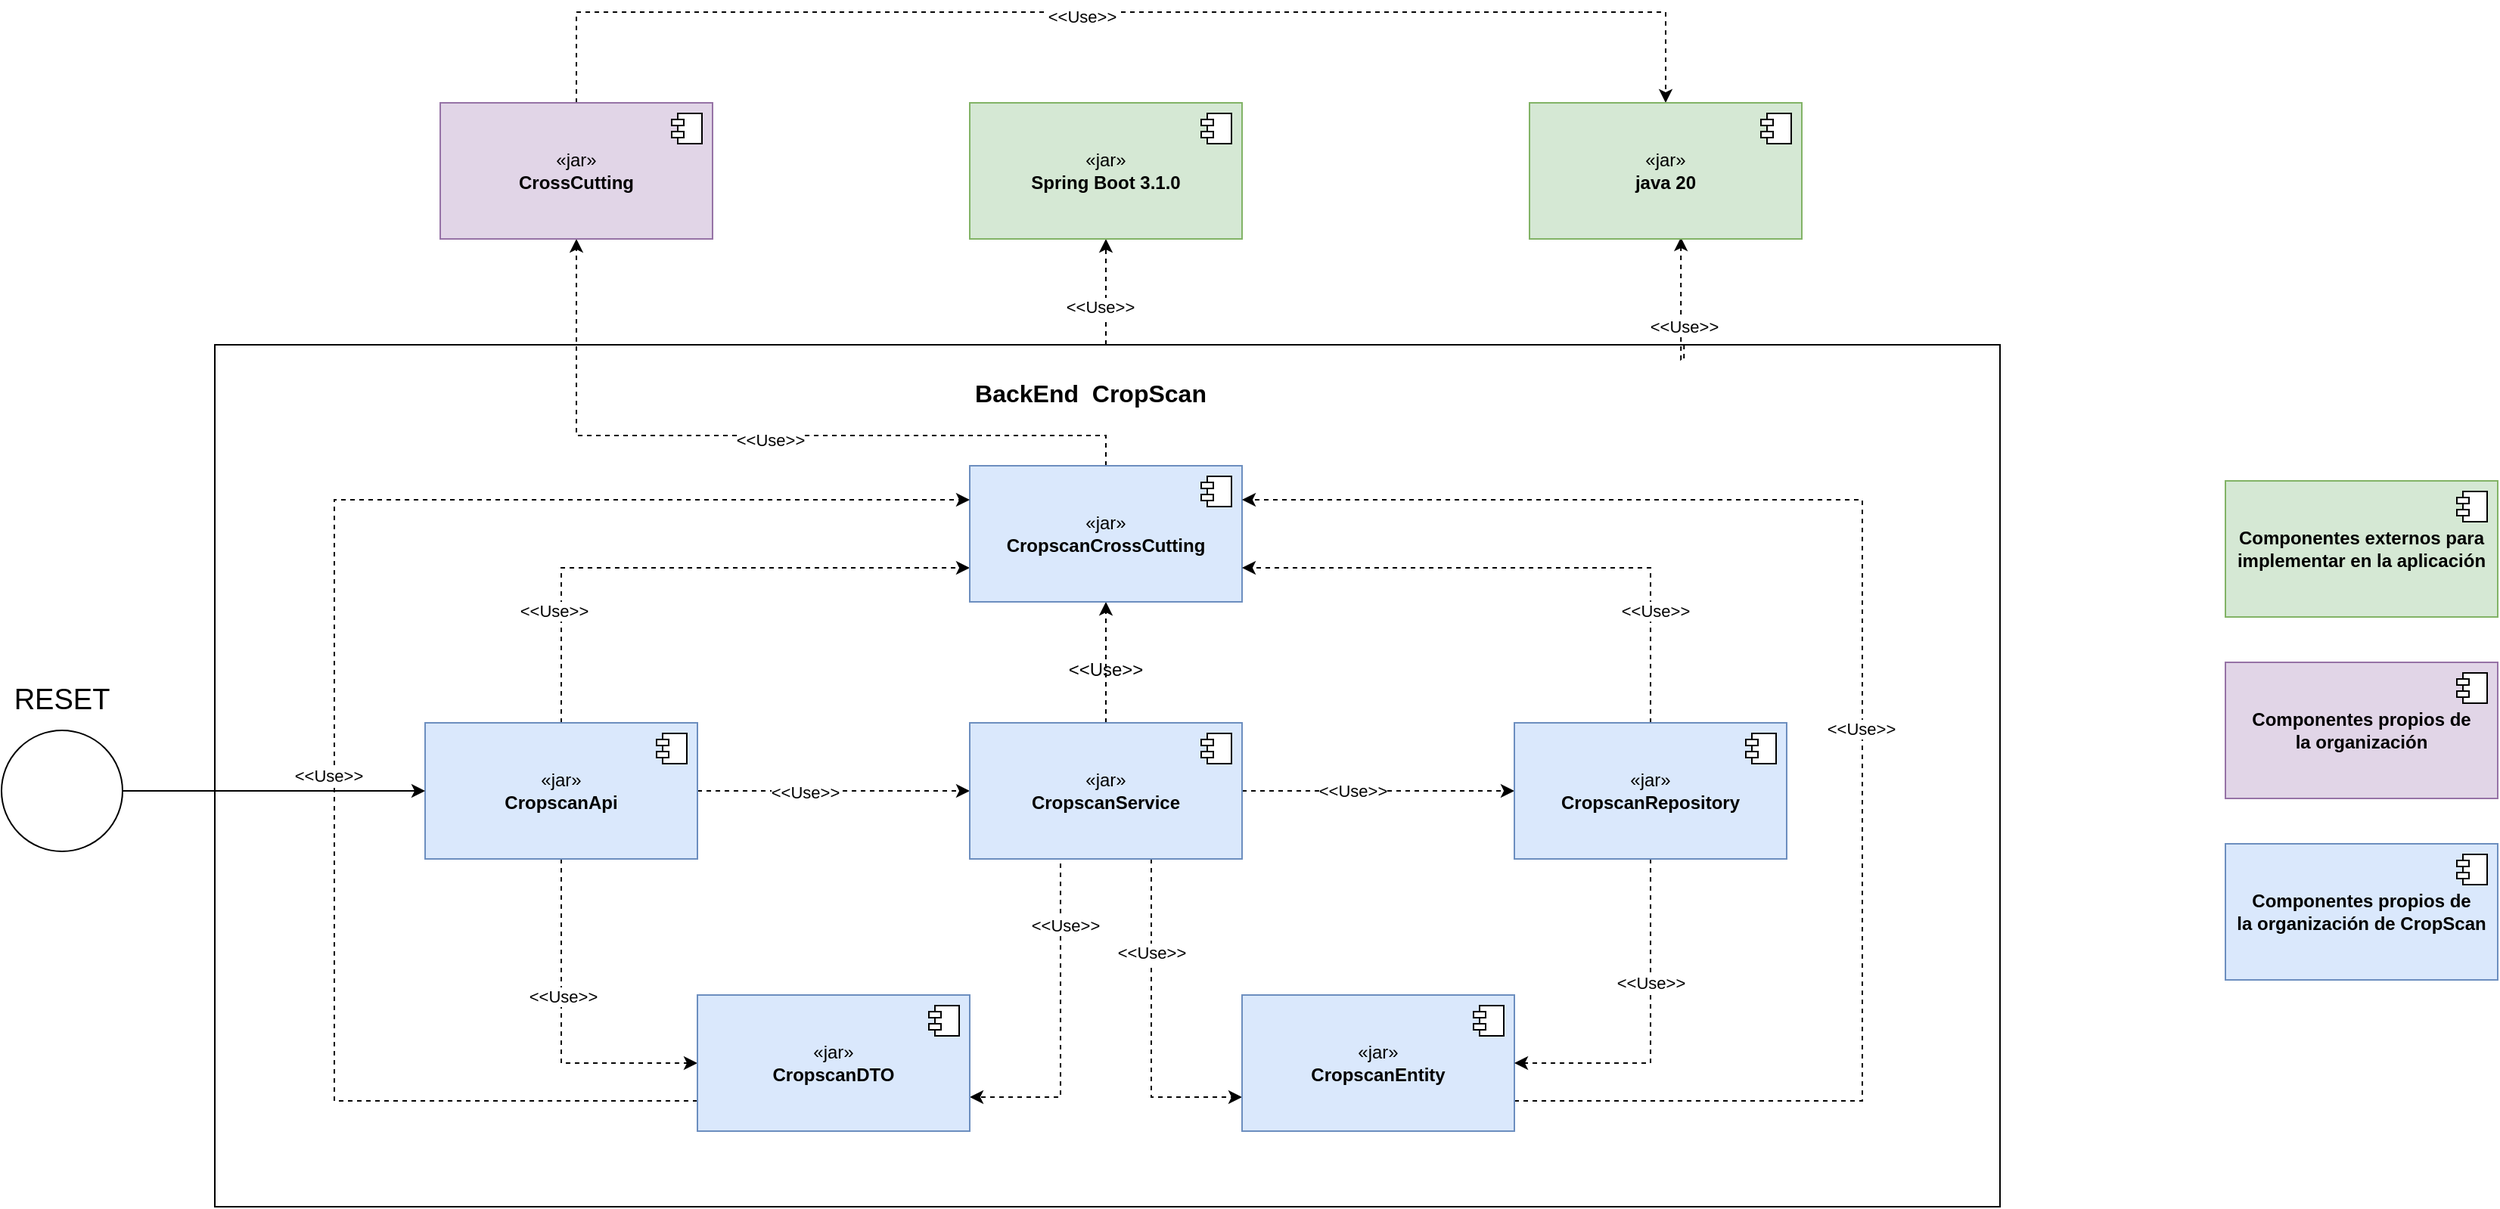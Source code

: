 <mxfile version="21.3.7" type="github">
  <diagram name="Página-1" id="6iVLxO85B955XPE26ZyW">
    <mxGraphModel dx="2181" dy="1923" grid="1" gridSize="10" guides="1" tooltips="1" connect="1" arrows="1" fold="1" page="1" pageScale="1" pageWidth="827" pageHeight="1169" math="0" shadow="0">
      <root>
        <mxCell id="0" />
        <mxCell id="1" parent="0" />
        <mxCell id="PprR18n3h9ClNjBcU1U6-22" style="edgeStyle=orthogonalEdgeStyle;rounded=0;orthogonalLoop=1;jettySize=auto;html=1;entryX=0;entryY=0.5;entryDx=0;entryDy=0;dashed=1;" parent="1" source="PprR18n3h9ClNjBcU1U6-1" target="PprR18n3h9ClNjBcU1U6-12" edge="1">
          <mxGeometry relative="1" as="geometry" />
        </mxCell>
        <mxCell id="PprR18n3h9ClNjBcU1U6-63" value="&amp;lt;&amp;lt;Use&amp;gt;&amp;gt;" style="edgeLabel;html=1;align=center;verticalAlign=middle;resizable=0;points=[];" parent="PprR18n3h9ClNjBcU1U6-22" vertex="1" connectable="0">
          <mxGeometry x="-0.185" y="1" relative="1" as="geometry">
            <mxPoint y="-1" as="offset" />
          </mxGeometry>
        </mxCell>
        <mxCell id="PprR18n3h9ClNjBcU1U6-29" style="edgeStyle=orthogonalEdgeStyle;rounded=0;orthogonalLoop=1;jettySize=auto;html=1;entryX=0;entryY=0.5;entryDx=0;entryDy=0;dashed=1;" parent="1" source="PprR18n3h9ClNjBcU1U6-1" target="PprR18n3h9ClNjBcU1U6-6" edge="1">
          <mxGeometry relative="1" as="geometry">
            <Array as="points">
              <mxPoint x="460" y="305" />
              <mxPoint x="460" y="305" />
            </Array>
          </mxGeometry>
        </mxCell>
        <mxCell id="PprR18n3h9ClNjBcU1U6-59" value="&amp;lt;&amp;lt;Use&amp;gt;&amp;gt;" style="edgeLabel;html=1;align=center;verticalAlign=middle;resizable=0;points=[];" parent="PprR18n3h9ClNjBcU1U6-29" vertex="1" connectable="0">
          <mxGeometry x="-0.209" y="-1" relative="1" as="geometry">
            <mxPoint as="offset" />
          </mxGeometry>
        </mxCell>
        <mxCell id="PprR18n3h9ClNjBcU1U6-33" style="edgeStyle=orthogonalEdgeStyle;rounded=0;orthogonalLoop=1;jettySize=auto;html=1;entryX=0;entryY=0.75;entryDx=0;entryDy=0;dashed=1;" parent="1" source="PprR18n3h9ClNjBcU1U6-1" target="PprR18n3h9ClNjBcU1U6-8" edge="1">
          <mxGeometry relative="1" as="geometry">
            <Array as="points">
              <mxPoint x="290" y="157" />
            </Array>
          </mxGeometry>
        </mxCell>
        <mxCell id="PprR18n3h9ClNjBcU1U6-57" value="&amp;lt;&amp;lt;Use&amp;gt;&amp;gt;" style="edgeLabel;html=1;align=center;verticalAlign=middle;resizable=0;points=[];" parent="PprR18n3h9ClNjBcU1U6-33" vertex="1" connectable="0">
          <mxGeometry x="-0.604" y="5" relative="1" as="geometry">
            <mxPoint as="offset" />
          </mxGeometry>
        </mxCell>
        <mxCell id="PprR18n3h9ClNjBcU1U6-1" value="«jar»&lt;br&gt;&lt;b&gt;CropscanApi&lt;/b&gt;" style="html=1;dropTarget=0;whiteSpace=wrap;fillColor=#dae8fc;strokeColor=#6c8ebf;" parent="1" vertex="1">
          <mxGeometry x="200" y="260" width="180" height="90" as="geometry" />
        </mxCell>
        <mxCell id="PprR18n3h9ClNjBcU1U6-2" value="" style="shape=module;jettyWidth=8;jettyHeight=4;" parent="PprR18n3h9ClNjBcU1U6-1" vertex="1">
          <mxGeometry x="1" width="20" height="20" relative="1" as="geometry">
            <mxPoint x="-27" y="7" as="offset" />
          </mxGeometry>
        </mxCell>
        <mxCell id="PprR18n3h9ClNjBcU1U6-27" style="edgeStyle=orthogonalEdgeStyle;rounded=0;orthogonalLoop=1;jettySize=auto;html=1;exitX=0.25;exitY=1;exitDx=0;exitDy=0;entryX=1;entryY=0.75;entryDx=0;entryDy=0;dashed=1;" parent="1" source="PprR18n3h9ClNjBcU1U6-6" target="PprR18n3h9ClNjBcU1U6-12" edge="1">
          <mxGeometry relative="1" as="geometry">
            <Array as="points">
              <mxPoint x="620" y="350" />
              <mxPoint x="620" y="507" />
            </Array>
          </mxGeometry>
        </mxCell>
        <mxCell id="PprR18n3h9ClNjBcU1U6-60" value="&amp;lt;&amp;lt;Use&amp;gt;&amp;gt;" style="edgeLabel;html=1;align=center;verticalAlign=middle;resizable=0;points=[];" parent="PprR18n3h9ClNjBcU1U6-27" vertex="1" connectable="0">
          <mxGeometry x="-0.493" y="3" relative="1" as="geometry">
            <mxPoint as="offset" />
          </mxGeometry>
        </mxCell>
        <mxCell id="PprR18n3h9ClNjBcU1U6-28" style="edgeStyle=orthogonalEdgeStyle;rounded=0;orthogonalLoop=1;jettySize=auto;html=1;entryX=0;entryY=0.75;entryDx=0;entryDy=0;dashed=1;" parent="1" source="PprR18n3h9ClNjBcU1U6-6" target="PprR18n3h9ClNjBcU1U6-10" edge="1">
          <mxGeometry relative="1" as="geometry">
            <Array as="points">
              <mxPoint x="680" y="507" />
            </Array>
          </mxGeometry>
        </mxCell>
        <mxCell id="PprR18n3h9ClNjBcU1U6-61" value="&amp;lt;&amp;lt;Use&amp;gt;&amp;gt;" style="edgeLabel;html=1;align=center;verticalAlign=middle;resizable=0;points=[];" parent="PprR18n3h9ClNjBcU1U6-28" vertex="1" connectable="0">
          <mxGeometry x="-0.426" relative="1" as="geometry">
            <mxPoint y="-1" as="offset" />
          </mxGeometry>
        </mxCell>
        <mxCell id="PprR18n3h9ClNjBcU1U6-30" style="edgeStyle=orthogonalEdgeStyle;rounded=0;orthogonalLoop=1;jettySize=auto;html=1;entryX=0;entryY=0.5;entryDx=0;entryDy=0;dashed=1;" parent="1" source="PprR18n3h9ClNjBcU1U6-6" target="PprR18n3h9ClNjBcU1U6-14" edge="1">
          <mxGeometry relative="1" as="geometry" />
        </mxCell>
        <mxCell id="PprR18n3h9ClNjBcU1U6-58" value="&amp;lt;&amp;lt;Use&amp;gt;&amp;gt;" style="edgeLabel;html=1;align=center;verticalAlign=middle;resizable=0;points=[];" parent="PprR18n3h9ClNjBcU1U6-30" vertex="1" connectable="0">
          <mxGeometry x="-0.192" relative="1" as="geometry">
            <mxPoint as="offset" />
          </mxGeometry>
        </mxCell>
        <mxCell id="PprR18n3h9ClNjBcU1U6-31" style="edgeStyle=orthogonalEdgeStyle;rounded=0;orthogonalLoop=1;jettySize=auto;html=1;entryX=0.5;entryY=1;entryDx=0;entryDy=0;dashed=1;" parent="1" source="PprR18n3h9ClNjBcU1U6-6" target="PprR18n3h9ClNjBcU1U6-8" edge="1">
          <mxGeometry relative="1" as="geometry" />
        </mxCell>
        <mxCell id="PprR18n3h9ClNjBcU1U6-6" value="«jar»&lt;br&gt;&lt;b&gt;CropscanService&lt;/b&gt;" style="html=1;dropTarget=0;whiteSpace=wrap;fillColor=#dae8fc;strokeColor=#6c8ebf;" parent="1" vertex="1">
          <mxGeometry x="560" y="260" width="180" height="90" as="geometry" />
        </mxCell>
        <mxCell id="PprR18n3h9ClNjBcU1U6-7" value="" style="shape=module;jettyWidth=8;jettyHeight=4;" parent="PprR18n3h9ClNjBcU1U6-6" vertex="1">
          <mxGeometry x="1" width="20" height="20" relative="1" as="geometry">
            <mxPoint x="-27" y="7" as="offset" />
          </mxGeometry>
        </mxCell>
        <mxCell id="PprR18n3h9ClNjBcU1U6-92" style="edgeStyle=orthogonalEdgeStyle;rounded=0;orthogonalLoop=1;jettySize=auto;html=1;entryX=0.5;entryY=1;entryDx=0;entryDy=0;dashed=1;" parent="1" source="PprR18n3h9ClNjBcU1U6-8" target="PprR18n3h9ClNjBcU1U6-69" edge="1">
          <mxGeometry relative="1" as="geometry">
            <Array as="points">
              <mxPoint x="650" y="70" />
              <mxPoint x="300" y="70" />
            </Array>
          </mxGeometry>
        </mxCell>
        <mxCell id="PprR18n3h9ClNjBcU1U6-93" value="&amp;lt;&amp;lt;Use&amp;gt;&amp;gt;" style="edgeLabel;html=1;align=center;verticalAlign=middle;resizable=0;points=[];" parent="PprR18n3h9ClNjBcU1U6-92" vertex="1" connectable="0">
          <mxGeometry x="-0.032" y="3" relative="1" as="geometry">
            <mxPoint as="offset" />
          </mxGeometry>
        </mxCell>
        <mxCell id="PprR18n3h9ClNjBcU1U6-8" value="«jar»&lt;br&gt;&lt;b&gt;CropscanCrossCutting&lt;/b&gt;" style="html=1;dropTarget=0;whiteSpace=wrap;fillColor=#dae8fc;strokeColor=#6c8ebf;" parent="1" vertex="1">
          <mxGeometry x="560" y="90" width="180" height="90" as="geometry" />
        </mxCell>
        <mxCell id="PprR18n3h9ClNjBcU1U6-9" value="" style="shape=module;jettyWidth=8;jettyHeight=4;" parent="PprR18n3h9ClNjBcU1U6-8" vertex="1">
          <mxGeometry x="1" width="20" height="20" relative="1" as="geometry">
            <mxPoint x="-27" y="7" as="offset" />
          </mxGeometry>
        </mxCell>
        <mxCell id="PprR18n3h9ClNjBcU1U6-37" style="edgeStyle=orthogonalEdgeStyle;rounded=0;orthogonalLoop=1;jettySize=auto;html=1;entryX=1;entryY=0.25;entryDx=0;entryDy=0;dashed=1;" parent="1" source="PprR18n3h9ClNjBcU1U6-10" target="PprR18n3h9ClNjBcU1U6-8" edge="1">
          <mxGeometry relative="1" as="geometry">
            <mxPoint x="1150" y="70" as="targetPoint" />
            <Array as="points">
              <mxPoint x="1150" y="510" />
              <mxPoint x="1150" y="113" />
            </Array>
          </mxGeometry>
        </mxCell>
        <mxCell id="PprR18n3h9ClNjBcU1U6-54" value="&amp;lt;&amp;lt;Use&amp;gt;&amp;gt;" style="edgeLabel;html=1;align=center;verticalAlign=middle;resizable=0;points=[];" parent="PprR18n3h9ClNjBcU1U6-37" vertex="1" connectable="0">
          <mxGeometry x="-0.081" y="1" relative="1" as="geometry">
            <mxPoint as="offset" />
          </mxGeometry>
        </mxCell>
        <mxCell id="PprR18n3h9ClNjBcU1U6-10" value="«jar»&lt;br&gt;&lt;b&gt;CropscanEntity&lt;/b&gt;" style="html=1;dropTarget=0;whiteSpace=wrap;fillColor=#dae8fc;strokeColor=#6c8ebf;" parent="1" vertex="1">
          <mxGeometry x="740" y="440" width="180" height="90" as="geometry" />
        </mxCell>
        <mxCell id="PprR18n3h9ClNjBcU1U6-11" value="" style="shape=module;jettyWidth=8;jettyHeight=4;" parent="PprR18n3h9ClNjBcU1U6-10" vertex="1">
          <mxGeometry x="1" width="20" height="20" relative="1" as="geometry">
            <mxPoint x="-27" y="7" as="offset" />
          </mxGeometry>
        </mxCell>
        <mxCell id="PprR18n3h9ClNjBcU1U6-34" style="edgeStyle=orthogonalEdgeStyle;rounded=0;orthogonalLoop=1;jettySize=auto;html=1;entryX=0;entryY=0.25;entryDx=0;entryDy=0;dashed=1;" parent="1" source="PprR18n3h9ClNjBcU1U6-12" target="PprR18n3h9ClNjBcU1U6-8" edge="1">
          <mxGeometry relative="1" as="geometry">
            <mxPoint x="90" y="80" as="targetPoint" />
            <Array as="points">
              <mxPoint x="140" y="510" />
              <mxPoint x="140" y="113" />
            </Array>
          </mxGeometry>
        </mxCell>
        <mxCell id="PprR18n3h9ClNjBcU1U6-64" value="&amp;lt;&amp;lt;Use&amp;gt;&amp;gt;" style="edgeLabel;html=1;align=center;verticalAlign=middle;resizable=0;points=[];" parent="PprR18n3h9ClNjBcU1U6-34" vertex="1" connectable="0">
          <mxGeometry x="-0.14" y="4" relative="1" as="geometry">
            <mxPoint y="-1" as="offset" />
          </mxGeometry>
        </mxCell>
        <mxCell id="PprR18n3h9ClNjBcU1U6-12" value="«jar»&lt;br&gt;&lt;b&gt;CropscanDTO&lt;/b&gt;" style="html=1;dropTarget=0;whiteSpace=wrap;fillColor=#dae8fc;strokeColor=#6c8ebf;" parent="1" vertex="1">
          <mxGeometry x="380" y="440" width="180" height="90" as="geometry" />
        </mxCell>
        <mxCell id="PprR18n3h9ClNjBcU1U6-13" value="" style="shape=module;jettyWidth=8;jettyHeight=4;" parent="PprR18n3h9ClNjBcU1U6-12" vertex="1">
          <mxGeometry x="1" width="20" height="20" relative="1" as="geometry">
            <mxPoint x="-27" y="7" as="offset" />
          </mxGeometry>
        </mxCell>
        <mxCell id="PprR18n3h9ClNjBcU1U6-21" style="edgeStyle=orthogonalEdgeStyle;rounded=0;orthogonalLoop=1;jettySize=auto;html=1;entryX=1;entryY=0.5;entryDx=0;entryDy=0;dashed=1;" parent="1" source="PprR18n3h9ClNjBcU1U6-14" target="PprR18n3h9ClNjBcU1U6-10" edge="1">
          <mxGeometry relative="1" as="geometry">
            <Array as="points">
              <mxPoint x="1010" y="485" />
            </Array>
          </mxGeometry>
        </mxCell>
        <mxCell id="PprR18n3h9ClNjBcU1U6-62" value="&amp;lt;&amp;lt;Use&amp;gt;&amp;gt;" style="edgeLabel;html=1;align=center;verticalAlign=middle;resizable=0;points=[];" parent="PprR18n3h9ClNjBcU1U6-21" vertex="1" connectable="0">
          <mxGeometry x="-0.268" relative="1" as="geometry">
            <mxPoint y="-1" as="offset" />
          </mxGeometry>
        </mxCell>
        <mxCell id="PprR18n3h9ClNjBcU1U6-32" style="edgeStyle=orthogonalEdgeStyle;rounded=0;orthogonalLoop=1;jettySize=auto;html=1;entryX=1;entryY=0.75;entryDx=0;entryDy=0;dashed=1;" parent="1" source="PprR18n3h9ClNjBcU1U6-14" target="PprR18n3h9ClNjBcU1U6-8" edge="1">
          <mxGeometry relative="1" as="geometry">
            <Array as="points">
              <mxPoint x="1010" y="157" />
            </Array>
          </mxGeometry>
        </mxCell>
        <mxCell id="PprR18n3h9ClNjBcU1U6-56" value="&amp;lt;&amp;lt;Use&amp;gt;&amp;gt;" style="edgeLabel;html=1;align=center;verticalAlign=middle;resizable=0;points=[];" parent="PprR18n3h9ClNjBcU1U6-32" vertex="1" connectable="0">
          <mxGeometry x="-0.604" y="-3" relative="1" as="geometry">
            <mxPoint as="offset" />
          </mxGeometry>
        </mxCell>
        <mxCell id="PprR18n3h9ClNjBcU1U6-14" value="«jar»&lt;br&gt;&lt;b&gt;CropscanRepository&lt;/b&gt;" style="html=1;dropTarget=0;whiteSpace=wrap;fillColor=#dae8fc;strokeColor=#6c8ebf;" parent="1" vertex="1">
          <mxGeometry x="920" y="260" width="180" height="90" as="geometry" />
        </mxCell>
        <mxCell id="PprR18n3h9ClNjBcU1U6-15" value="" style="shape=module;jettyWidth=8;jettyHeight=4;" parent="PprR18n3h9ClNjBcU1U6-14" vertex="1">
          <mxGeometry x="1" width="20" height="20" relative="1" as="geometry">
            <mxPoint x="-27" y="7" as="offset" />
          </mxGeometry>
        </mxCell>
        <mxCell id="PprR18n3h9ClNjBcU1U6-49" value="&amp;lt;&amp;lt;Use&amp;gt;&amp;gt;" style="text;html=1;strokeColor=none;fillColor=none;align=center;verticalAlign=middle;whiteSpace=wrap;rounded=0;" parent="1" vertex="1">
          <mxGeometry x="620" y="210" width="60" height="30" as="geometry" />
        </mxCell>
        <mxCell id="PprR18n3h9ClNjBcU1U6-81" style="edgeStyle=orthogonalEdgeStyle;rounded=0;orthogonalLoop=1;jettySize=auto;html=1;entryX=0.5;entryY=1;entryDx=0;entryDy=0;dashed=1;" parent="1" source="PprR18n3h9ClNjBcU1U6-65" target="PprR18n3h9ClNjBcU1U6-71" edge="1">
          <mxGeometry relative="1" as="geometry">
            <Array as="points">
              <mxPoint x="650" y="-20" />
              <mxPoint x="650" y="-20" />
            </Array>
          </mxGeometry>
        </mxCell>
        <mxCell id="PprR18n3h9ClNjBcU1U6-84" value="&amp;lt;&amp;lt;Use&amp;gt;&amp;gt;" style="edgeLabel;html=1;align=center;verticalAlign=middle;resizable=0;points=[];" parent="PprR18n3h9ClNjBcU1U6-81" vertex="1" connectable="0">
          <mxGeometry x="-0.271" y="4" relative="1" as="geometry">
            <mxPoint as="offset" />
          </mxGeometry>
        </mxCell>
        <mxCell id="PprR18n3h9ClNjBcU1U6-85" style="edgeStyle=orthogonalEdgeStyle;rounded=0;orthogonalLoop=1;jettySize=auto;html=1;entryX=0.556;entryY=0.989;entryDx=0;entryDy=0;entryPerimeter=0;exitX=0.823;exitY=0;exitDx=0;exitDy=0;exitPerimeter=0;dashed=1;" parent="1" source="PprR18n3h9ClNjBcU1U6-65" target="PprR18n3h9ClNjBcU1U6-73" edge="1">
          <mxGeometry relative="1" as="geometry">
            <mxPoint x="1030" y="10" as="sourcePoint" />
            <Array as="points">
              <mxPoint x="1030" y="20" />
            </Array>
          </mxGeometry>
        </mxCell>
        <mxCell id="PprR18n3h9ClNjBcU1U6-86" value="&amp;lt;&amp;lt;Use&amp;gt;&amp;gt;" style="edgeLabel;html=1;align=center;verticalAlign=middle;resizable=0;points=[];" parent="PprR18n3h9ClNjBcU1U6-85" vertex="1" connectable="0">
          <mxGeometry x="-0.259" y="-2" relative="1" as="geometry">
            <mxPoint as="offset" />
          </mxGeometry>
        </mxCell>
        <mxCell id="PprR18n3h9ClNjBcU1U6-65" value="" style="rounded=0;whiteSpace=wrap;html=1;fillColor=none;" parent="1" vertex="1">
          <mxGeometry x="61" y="10" width="1180" height="570" as="geometry" />
        </mxCell>
        <mxCell id="PprR18n3h9ClNjBcU1U6-67" value="&lt;font style=&quot;font-size: 16px;&quot;&gt;BackEnd&amp;nbsp; CropScan&lt;/font&gt;" style="text;html=1;strokeColor=none;fillColor=none;align=center;verticalAlign=middle;whiteSpace=wrap;rounded=0;fontStyle=1" parent="1" vertex="1">
          <mxGeometry x="560" y="27" width="160" height="30" as="geometry" />
        </mxCell>
        <mxCell id="PprR18n3h9ClNjBcU1U6-87" style="edgeStyle=orthogonalEdgeStyle;rounded=0;orthogonalLoop=1;jettySize=auto;html=1;entryX=0.5;entryY=0;entryDx=0;entryDy=0;dashed=1;" parent="1" source="PprR18n3h9ClNjBcU1U6-69" target="PprR18n3h9ClNjBcU1U6-73" edge="1">
          <mxGeometry relative="1" as="geometry">
            <Array as="points">
              <mxPoint x="300" y="-210" />
              <mxPoint x="1020" y="-210" />
            </Array>
          </mxGeometry>
        </mxCell>
        <mxCell id="PprR18n3h9ClNjBcU1U6-88" value="&amp;lt;&amp;lt;Use&amp;gt;&amp;gt;" style="edgeLabel;html=1;align=center;verticalAlign=middle;resizable=0;points=[];" parent="PprR18n3h9ClNjBcU1U6-87" vertex="1" connectable="0">
          <mxGeometry x="-0.062" y="-3" relative="1" as="geometry">
            <mxPoint as="offset" />
          </mxGeometry>
        </mxCell>
        <mxCell id="PprR18n3h9ClNjBcU1U6-69" value="«jar»&lt;br&gt;&lt;b&gt;CrossCutting&lt;/b&gt;" style="html=1;dropTarget=0;whiteSpace=wrap;fillColor=#e1d5e7;strokeColor=#9673a6;" parent="1" vertex="1">
          <mxGeometry x="210" y="-150" width="180" height="90" as="geometry" />
        </mxCell>
        <mxCell id="PprR18n3h9ClNjBcU1U6-70" value="" style="shape=module;jettyWidth=8;jettyHeight=4;" parent="PprR18n3h9ClNjBcU1U6-69" vertex="1">
          <mxGeometry x="1" width="20" height="20" relative="1" as="geometry">
            <mxPoint x="-27" y="7" as="offset" />
          </mxGeometry>
        </mxCell>
        <mxCell id="PprR18n3h9ClNjBcU1U6-71" value="«jar»&lt;br&gt;&lt;b&gt;Spring Boot 3.1.0&lt;/b&gt;" style="html=1;dropTarget=0;whiteSpace=wrap;fillColor=#d5e8d4;strokeColor=#82b366;" parent="1" vertex="1">
          <mxGeometry x="560" y="-150" width="180" height="90" as="geometry" />
        </mxCell>
        <mxCell id="PprR18n3h9ClNjBcU1U6-72" value="" style="shape=module;jettyWidth=8;jettyHeight=4;" parent="PprR18n3h9ClNjBcU1U6-71" vertex="1">
          <mxGeometry x="1" width="20" height="20" relative="1" as="geometry">
            <mxPoint x="-27" y="7" as="offset" />
          </mxGeometry>
        </mxCell>
        <mxCell id="PprR18n3h9ClNjBcU1U6-73" value="«jar»&lt;br&gt;&lt;b&gt;java 20&lt;/b&gt;" style="html=1;dropTarget=0;whiteSpace=wrap;fillColor=#d5e8d4;strokeColor=#82b366;" parent="1" vertex="1">
          <mxGeometry x="930" y="-150" width="180" height="90" as="geometry" />
        </mxCell>
        <mxCell id="PprR18n3h9ClNjBcU1U6-74" value="" style="shape=module;jettyWidth=8;jettyHeight=4;" parent="PprR18n3h9ClNjBcU1U6-73" vertex="1">
          <mxGeometry x="1" width="20" height="20" relative="1" as="geometry">
            <mxPoint x="-27" y="7" as="offset" />
          </mxGeometry>
        </mxCell>
        <mxCell id="PprR18n3h9ClNjBcU1U6-97" style="edgeStyle=orthogonalEdgeStyle;rounded=0;orthogonalLoop=1;jettySize=auto;html=1;entryX=0;entryY=0.5;entryDx=0;entryDy=0;" parent="1" source="PprR18n3h9ClNjBcU1U6-94" target="PprR18n3h9ClNjBcU1U6-1" edge="1">
          <mxGeometry relative="1" as="geometry" />
        </mxCell>
        <mxCell id="PprR18n3h9ClNjBcU1U6-94" value="" style="ellipse;whiteSpace=wrap;html=1;aspect=fixed;" parent="1" vertex="1">
          <mxGeometry x="-80" y="265" width="80" height="80" as="geometry" />
        </mxCell>
        <mxCell id="PprR18n3h9ClNjBcU1U6-98" value="&lt;b&gt;Componentes externos para implementar en la&amp;nbsp;aplicación&lt;/b&gt;" style="html=1;dropTarget=0;whiteSpace=wrap;fillColor=#d5e8d4;strokeColor=#82b366;" parent="1" vertex="1">
          <mxGeometry x="1390" y="100" width="180" height="90" as="geometry" />
        </mxCell>
        <mxCell id="PprR18n3h9ClNjBcU1U6-99" value="" style="shape=module;jettyWidth=8;jettyHeight=4;" parent="PprR18n3h9ClNjBcU1U6-98" vertex="1">
          <mxGeometry x="1" width="20" height="20" relative="1" as="geometry">
            <mxPoint x="-27" y="7" as="offset" />
          </mxGeometry>
        </mxCell>
        <mxCell id="PprR18n3h9ClNjBcU1U6-100" value="&lt;b&gt;Componentes&amp;nbsp;propios de la&amp;nbsp;organización&lt;/b&gt;" style="html=1;dropTarget=0;whiteSpace=wrap;fillColor=#e1d5e7;strokeColor=#9673a6;" parent="1" vertex="1">
          <mxGeometry x="1390" y="220" width="180" height="90" as="geometry" />
        </mxCell>
        <mxCell id="PprR18n3h9ClNjBcU1U6-101" value="" style="shape=module;jettyWidth=8;jettyHeight=4;" parent="PprR18n3h9ClNjBcU1U6-100" vertex="1">
          <mxGeometry x="1" width="20" height="20" relative="1" as="geometry">
            <mxPoint x="-27" y="7" as="offset" />
          </mxGeometry>
        </mxCell>
        <mxCell id="PprR18n3h9ClNjBcU1U6-102" value="&lt;b&gt;Componentes&amp;nbsp;propios de la&amp;nbsp;organización de CropScan&lt;/b&gt;" style="html=1;dropTarget=0;whiteSpace=wrap;fillColor=#dae8fc;strokeColor=#6c8ebf;" parent="1" vertex="1">
          <mxGeometry x="1390" y="340" width="180" height="90" as="geometry" />
        </mxCell>
        <mxCell id="PprR18n3h9ClNjBcU1U6-103" value="" style="shape=module;jettyWidth=8;jettyHeight=4;" parent="PprR18n3h9ClNjBcU1U6-102" vertex="1">
          <mxGeometry x="1" width="20" height="20" relative="1" as="geometry">
            <mxPoint x="-27" y="7" as="offset" />
          </mxGeometry>
        </mxCell>
        <mxCell id="PprR18n3h9ClNjBcU1U6-104" value="&lt;font style=&quot;font-size: 19px;&quot;&gt;RESET&lt;/font&gt;" style="text;html=1;strokeColor=none;fillColor=none;align=center;verticalAlign=middle;whiteSpace=wrap;rounded=0;" parent="1" vertex="1">
          <mxGeometry x="-70" y="230" width="60" height="30" as="geometry" />
        </mxCell>
      </root>
    </mxGraphModel>
  </diagram>
</mxfile>
